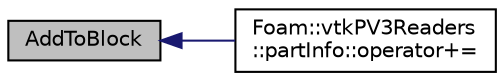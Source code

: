 digraph "AddToBlock"
{
  bgcolor="transparent";
  edge [fontname="Helvetica",fontsize="10",labelfontname="Helvetica",labelfontsize="10"];
  node [fontname="Helvetica",fontsize="10",shape=record];
  rankdir="LR";
  Node336 [label="AddToBlock",height=0.2,width=0.4,color="black", fillcolor="grey75", style="filled", fontcolor="black"];
  Node336 -> Node337 [dir="back",color="midnightblue",fontsize="10",style="solid",fontname="Helvetica"];
  Node337 [label="Foam::vtkPV3Readers\l::partInfo::operator+=",height=0.2,width=0.4,color="black",URL="$a32841.html#a351eab0b4f6196620a7179462023d117",tooltip="Increment the size. "];
}
